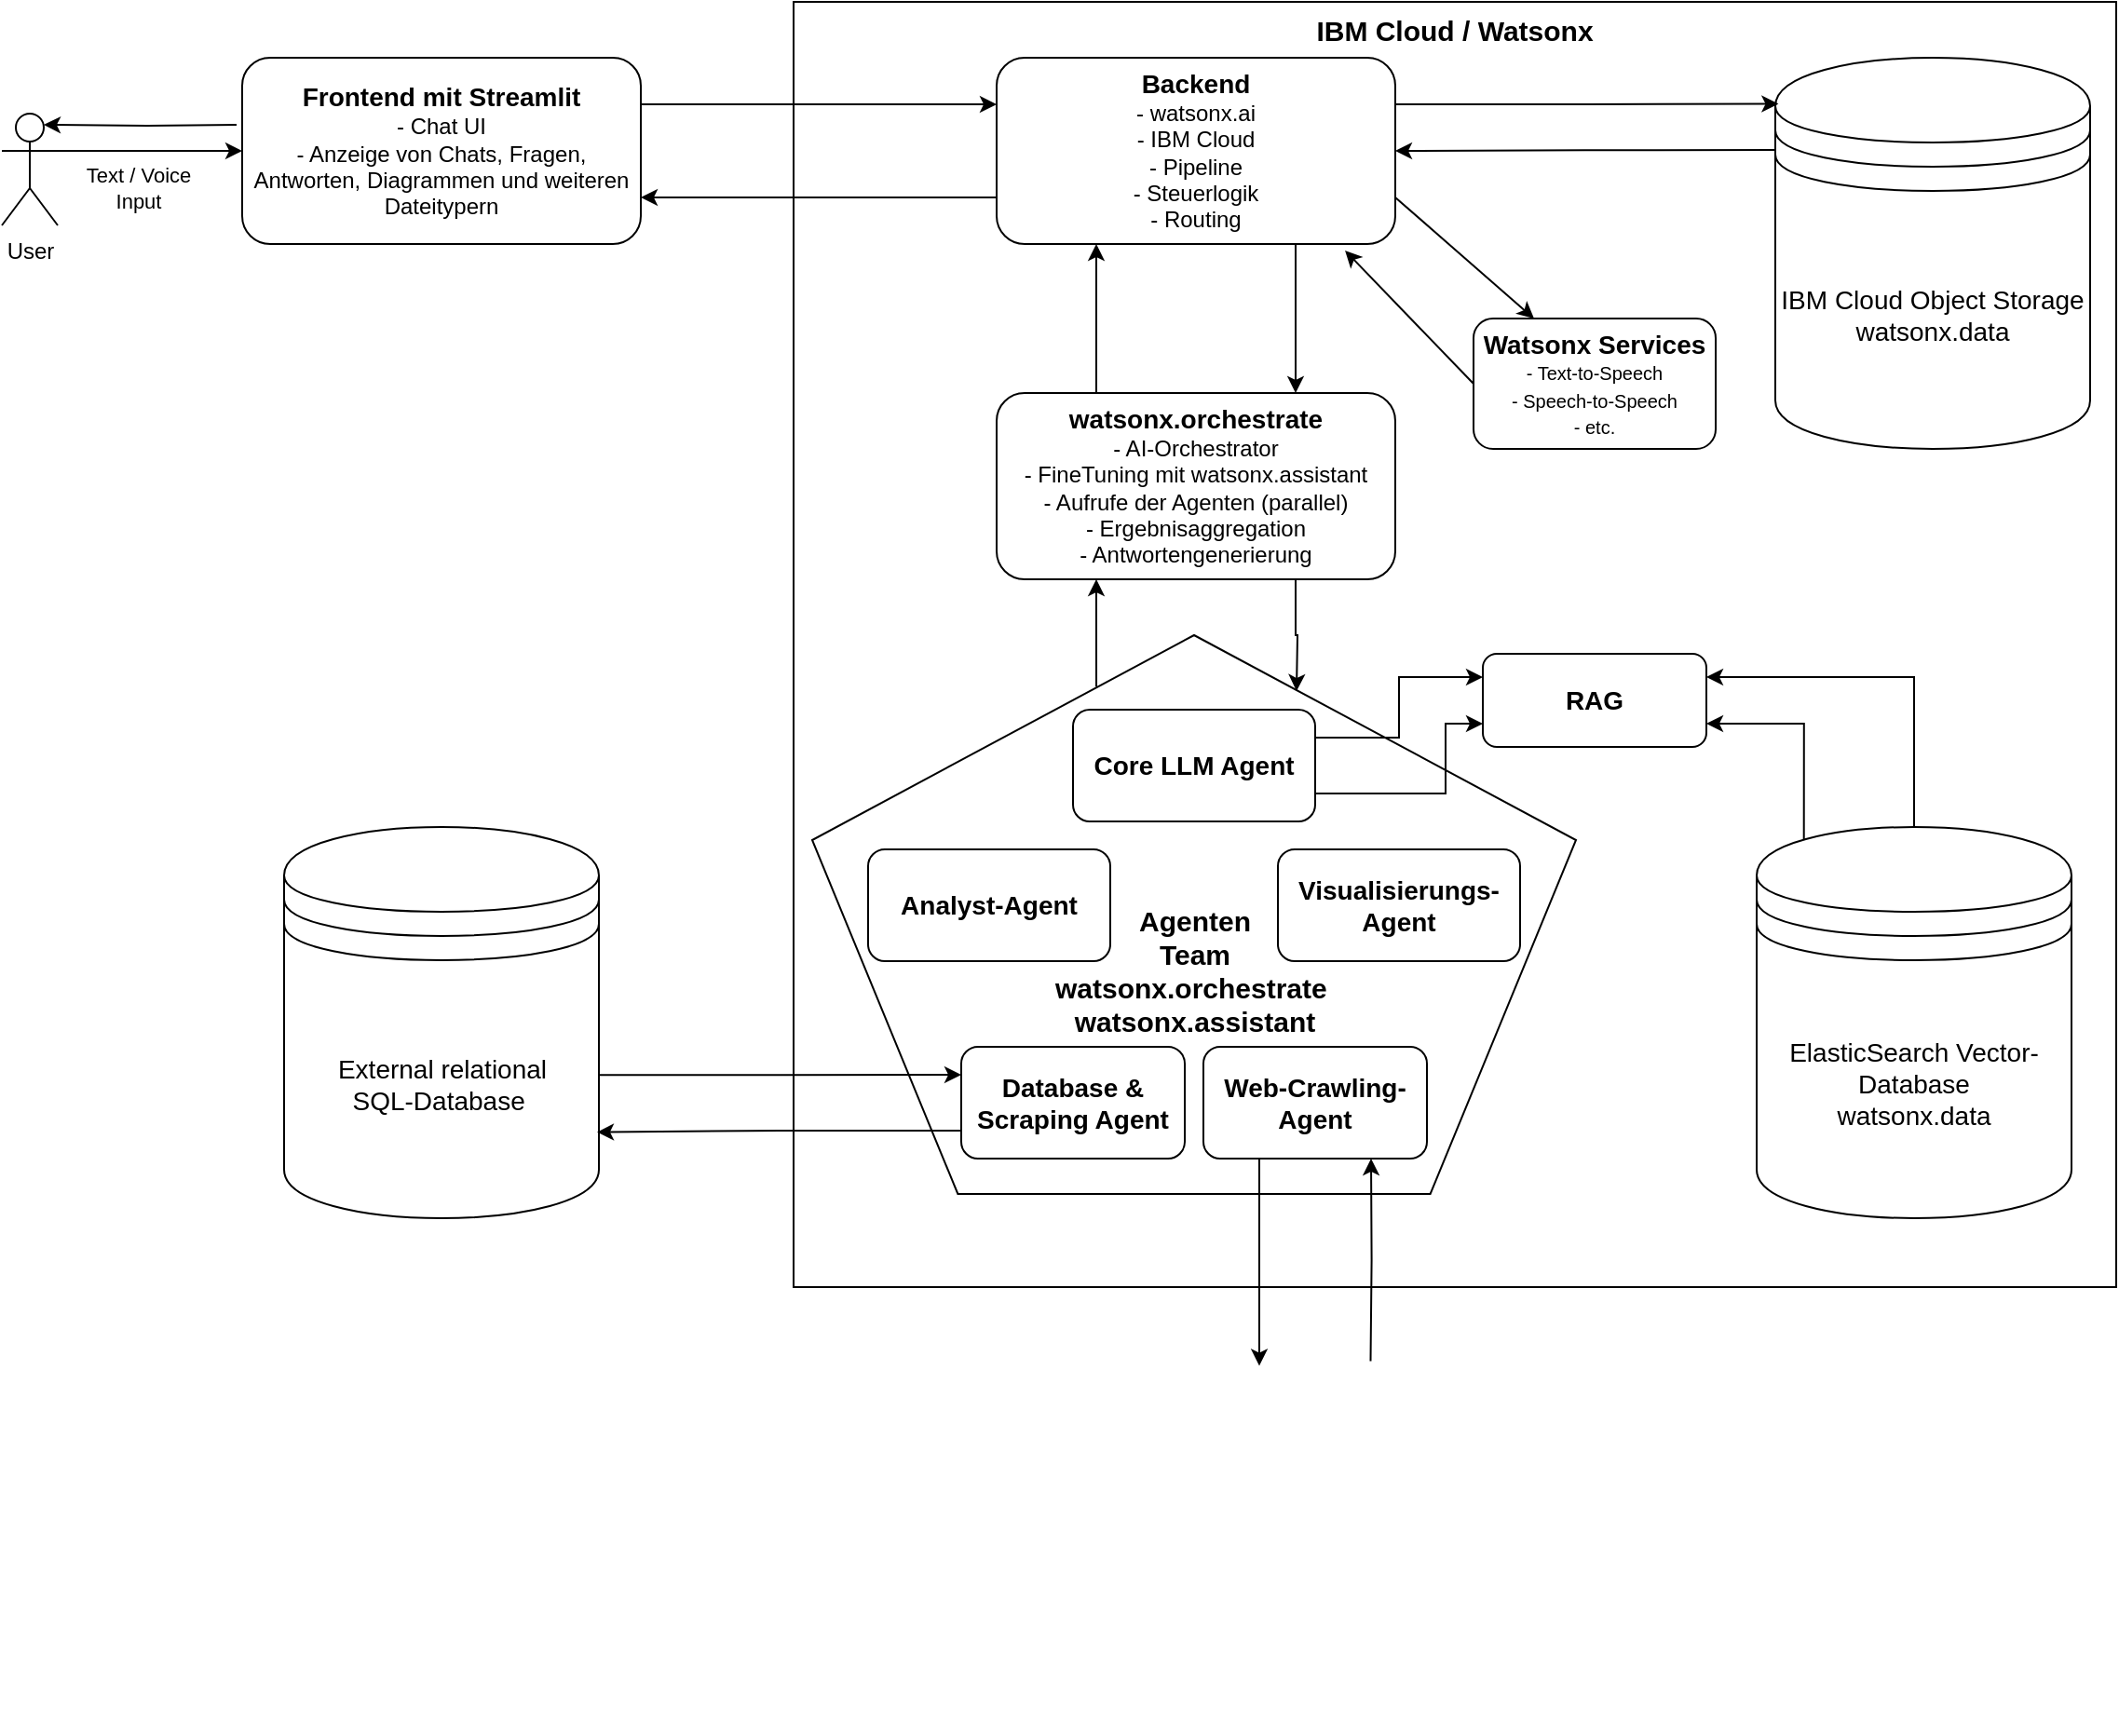 <mxfile version="26.0.4">
  <diagram name="Page-1" id="XBDeiquaIT9xVQewQTCl">
    <mxGraphModel dx="1578" dy="1051" grid="1" gridSize="10" guides="1" tooltips="1" connect="1" arrows="1" fold="1" page="1" pageScale="1" pageWidth="827" pageHeight="1169" math="0" shadow="0">
      <root>
        <mxCell id="0" />
        <mxCell id="1" parent="0" />
        <mxCell id="1FjtHnfIQoWpcN2v9poK-49" value="" style="shape=image;verticalLabelPosition=bottom;labelBackgroundColor=default;verticalAlign=top;aspect=fixed;imageAspect=0;image=https://static.vecteezy.com/system/resources/previews/007/126/469/non_2x/internet-website-click-icon-vector.jpg;movable=1;resizable=1;rotatable=1;deletable=1;editable=1;locked=0;connectable=1;" vertex="1" parent="1">
          <mxGeometry x="610" y="680" width="250" height="250" as="geometry" />
        </mxCell>
        <mxCell id="1FjtHnfIQoWpcN2v9poK-11" value="" style="rounded=0;whiteSpace=wrap;html=1;" vertex="1" parent="1">
          <mxGeometry x="450" width="710" height="690" as="geometry" />
        </mxCell>
        <mxCell id="1FjtHnfIQoWpcN2v9poK-5" style="edgeStyle=orthogonalEdgeStyle;rounded=0;orthogonalLoop=1;jettySize=auto;html=1;exitX=1;exitY=0.333;exitDx=0;exitDy=0;exitPerimeter=0;entryX=0;entryY=0.5;entryDx=0;entryDy=0;" edge="1" parent="1" source="1FjtHnfIQoWpcN2v9poK-2" target="1FjtHnfIQoWpcN2v9poK-3">
          <mxGeometry relative="1" as="geometry" />
        </mxCell>
        <mxCell id="1FjtHnfIQoWpcN2v9poK-50" value="Text / Voice&lt;br&gt;Input" style="edgeLabel;html=1;align=center;verticalAlign=middle;resizable=0;points=[];" vertex="1" connectable="0" parent="1FjtHnfIQoWpcN2v9poK-5">
          <mxGeometry x="-0.131" y="-1" relative="1" as="geometry">
            <mxPoint y="19" as="offset" />
          </mxGeometry>
        </mxCell>
        <mxCell id="1FjtHnfIQoWpcN2v9poK-2" value="User" style="shape=umlActor;verticalLabelPosition=bottom;verticalAlign=top;html=1;outlineConnect=0;" vertex="1" parent="1">
          <mxGeometry x="25" y="60" width="30" height="60" as="geometry" />
        </mxCell>
        <mxCell id="1FjtHnfIQoWpcN2v9poK-13" style="edgeStyle=orthogonalEdgeStyle;rounded=0;orthogonalLoop=1;jettySize=auto;html=1;exitX=1;exitY=0.25;exitDx=0;exitDy=0;entryX=0;entryY=0.25;entryDx=0;entryDy=0;" edge="1" parent="1" source="1FjtHnfIQoWpcN2v9poK-3" target="1FjtHnfIQoWpcN2v9poK-10">
          <mxGeometry relative="1" as="geometry" />
        </mxCell>
        <mxCell id="1FjtHnfIQoWpcN2v9poK-3" value="&lt;b&gt;&lt;font style=&quot;font-size: 14px;&quot;&gt;Frontend mit Streamlit&lt;/font&gt;&lt;/b&gt;&lt;div&gt;- Chat UI&lt;/div&gt;&lt;div&gt;- Anzeige von Chats, Fragen, Antworten, Diagrammen und weiteren Dateitypern&lt;/div&gt;" style="rounded=1;whiteSpace=wrap;html=1;" vertex="1" parent="1">
          <mxGeometry x="154" y="30" width="214" height="100" as="geometry" />
        </mxCell>
        <mxCell id="1FjtHnfIQoWpcN2v9poK-6" style="edgeStyle=orthogonalEdgeStyle;rounded=0;orthogonalLoop=1;jettySize=auto;html=1;entryX=0.75;entryY=0.1;entryDx=0;entryDy=0;entryPerimeter=0;" edge="1" parent="1" target="1FjtHnfIQoWpcN2v9poK-2">
          <mxGeometry relative="1" as="geometry">
            <mxPoint x="151" y="66" as="sourcePoint" />
          </mxGeometry>
        </mxCell>
        <mxCell id="1FjtHnfIQoWpcN2v9poK-14" style="edgeStyle=orthogonalEdgeStyle;rounded=0;orthogonalLoop=1;jettySize=auto;html=1;exitX=0;exitY=0.75;exitDx=0;exitDy=0;entryX=1;entryY=0.75;entryDx=0;entryDy=0;" edge="1" parent="1" source="1FjtHnfIQoWpcN2v9poK-10" target="1FjtHnfIQoWpcN2v9poK-3">
          <mxGeometry relative="1" as="geometry" />
        </mxCell>
        <mxCell id="1FjtHnfIQoWpcN2v9poK-26" style="edgeStyle=orthogonalEdgeStyle;rounded=0;orthogonalLoop=1;jettySize=auto;html=1;exitX=0.75;exitY=1;exitDx=0;exitDy=0;entryX=0.75;entryY=0;entryDx=0;entryDy=0;" edge="1" parent="1" source="1FjtHnfIQoWpcN2v9poK-10" target="1FjtHnfIQoWpcN2v9poK-15">
          <mxGeometry relative="1" as="geometry" />
        </mxCell>
        <mxCell id="1FjtHnfIQoWpcN2v9poK-52" style="rounded=0;orthogonalLoop=1;jettySize=auto;html=1;exitX=1;exitY=0.75;exitDx=0;exitDy=0;entryX=0.25;entryY=0;entryDx=0;entryDy=0;" edge="1" parent="1" source="1FjtHnfIQoWpcN2v9poK-10" target="1FjtHnfIQoWpcN2v9poK-51">
          <mxGeometry relative="1" as="geometry" />
        </mxCell>
        <mxCell id="1FjtHnfIQoWpcN2v9poK-10" value="&lt;b&gt;&lt;font style=&quot;font-size: 14px;&quot;&gt;Backend&lt;/font&gt;&lt;/b&gt;&lt;div&gt;- watsonx.ai&lt;/div&gt;&lt;div&gt;- IBM Cloud&lt;/div&gt;&lt;div&gt;- Pipeline&lt;br&gt;&lt;/div&gt;&lt;div&gt;- Steuerlogik&lt;/div&gt;&lt;div&gt;- Routing&lt;/div&gt;" style="rounded=1;whiteSpace=wrap;html=1;" vertex="1" parent="1">
          <mxGeometry x="559" y="30" width="214" height="100" as="geometry" />
        </mxCell>
        <mxCell id="1FjtHnfIQoWpcN2v9poK-12" value="&lt;b&gt;&lt;font style=&quot;font-size: 15px;&quot;&gt;IBM Cloud / Watsonx&lt;/font&gt;&lt;/b&gt;" style="text;html=1;align=center;verticalAlign=middle;whiteSpace=wrap;rounded=0;" vertex="1" parent="1">
          <mxGeometry x="710" width="190" height="30" as="geometry" />
        </mxCell>
        <mxCell id="1FjtHnfIQoWpcN2v9poK-27" style="edgeStyle=orthogonalEdgeStyle;rounded=0;orthogonalLoop=1;jettySize=auto;html=1;exitX=0.25;exitY=0;exitDx=0;exitDy=0;entryX=0.25;entryY=1;entryDx=0;entryDy=0;" edge="1" parent="1" source="1FjtHnfIQoWpcN2v9poK-15" target="1FjtHnfIQoWpcN2v9poK-10">
          <mxGeometry relative="1" as="geometry" />
        </mxCell>
        <mxCell id="1FjtHnfIQoWpcN2v9poK-15" value="&lt;b&gt;&lt;font style=&quot;font-size: 14px;&quot;&gt;watsonx.orchestrate&lt;/font&gt;&lt;/b&gt;&lt;div&gt;- AI-Orchestrator&lt;br&gt;&lt;/div&gt;&lt;div&gt;- FineTuning mit watsonx.assistant&lt;/div&gt;&lt;div&gt;- Aufrufe der Agenten (parallel)&lt;/div&gt;&lt;div&gt;- Ergebnisaggregation&lt;/div&gt;&lt;div&gt;- Antwortengenerierung&lt;/div&gt;" style="rounded=1;whiteSpace=wrap;html=1;" vertex="1" parent="1">
          <mxGeometry x="559" y="210" width="214" height="100" as="geometry" />
        </mxCell>
        <mxCell id="1FjtHnfIQoWpcN2v9poK-22" value="" style="whiteSpace=wrap;html=1;shape=mxgraph.basic.pentagon" vertex="1" parent="1">
          <mxGeometry x="460" y="340" width="410" height="300" as="geometry" />
        </mxCell>
        <mxCell id="1FjtHnfIQoWpcN2v9poK-47" style="edgeStyle=orthogonalEdgeStyle;rounded=0;orthogonalLoop=1;jettySize=auto;html=1;exitX=1;exitY=0.25;exitDx=0;exitDy=0;entryX=0;entryY=0.25;entryDx=0;entryDy=0;" edge="1" parent="1" source="1FjtHnfIQoWpcN2v9poK-17" target="1FjtHnfIQoWpcN2v9poK-44">
          <mxGeometry relative="1" as="geometry" />
        </mxCell>
        <mxCell id="1FjtHnfIQoWpcN2v9poK-48" style="edgeStyle=orthogonalEdgeStyle;rounded=0;orthogonalLoop=1;jettySize=auto;html=1;exitX=1;exitY=0.75;exitDx=0;exitDy=0;entryX=0;entryY=0.75;entryDx=0;entryDy=0;" edge="1" parent="1" source="1FjtHnfIQoWpcN2v9poK-17" target="1FjtHnfIQoWpcN2v9poK-44">
          <mxGeometry relative="1" as="geometry">
            <Array as="points">
              <mxPoint x="800" y="425" />
              <mxPoint x="800" y="388" />
            </Array>
          </mxGeometry>
        </mxCell>
        <mxCell id="1FjtHnfIQoWpcN2v9poK-17" value="&lt;div&gt;&lt;span style=&quot;font-size: 14px;&quot;&gt;&lt;b&gt;Core LLM Agent&lt;/b&gt;&lt;/span&gt;&lt;/div&gt;" style="rounded=1;whiteSpace=wrap;html=1;" vertex="1" parent="1">
          <mxGeometry x="600" y="380" width="130" height="60" as="geometry" />
        </mxCell>
        <mxCell id="1FjtHnfIQoWpcN2v9poK-19" value="&lt;div&gt;&lt;span style=&quot;font-size: 14px;&quot;&gt;&lt;b&gt;Database &amp;amp; Scraping Agent&lt;/b&gt;&lt;/span&gt;&lt;/div&gt;" style="rounded=1;whiteSpace=wrap;html=1;" vertex="1" parent="1">
          <mxGeometry x="540" y="561" width="120" height="60" as="geometry" />
        </mxCell>
        <mxCell id="1FjtHnfIQoWpcN2v9poK-20" value="&lt;div&gt;&lt;span style=&quot;font-size: 14px;&quot;&gt;&lt;b&gt;Web-Crawling-Agent&lt;/b&gt;&lt;/span&gt;&lt;/div&gt;" style="rounded=1;whiteSpace=wrap;html=1;" vertex="1" parent="1">
          <mxGeometry x="670" y="561" width="120" height="60" as="geometry" />
        </mxCell>
        <mxCell id="1FjtHnfIQoWpcN2v9poK-21" value="&lt;div&gt;&lt;span style=&quot;font-size: 14px;&quot;&gt;&lt;b&gt;Analyst-Agent&lt;/b&gt;&lt;/span&gt;&lt;/div&gt;" style="rounded=1;whiteSpace=wrap;html=1;" vertex="1" parent="1">
          <mxGeometry x="490" y="455" width="130" height="60" as="geometry" />
        </mxCell>
        <mxCell id="1FjtHnfIQoWpcN2v9poK-18" value="&lt;div&gt;&lt;span style=&quot;font-size: 14px;&quot;&gt;&lt;b&gt;Visualisierungs-Agent&lt;/b&gt;&lt;/span&gt;&lt;/div&gt;" style="rounded=1;whiteSpace=wrap;html=1;" vertex="1" parent="1">
          <mxGeometry x="710" y="455" width="130" height="60" as="geometry" />
        </mxCell>
        <mxCell id="1FjtHnfIQoWpcN2v9poK-23" value="&lt;b&gt;&lt;font style=&quot;font-size: 15px;&quot;&gt;Agenten&lt;/font&gt;&lt;/b&gt;&lt;div&gt;&lt;b&gt;&lt;font style=&quot;font-size: 15px;&quot;&gt;Team&lt;/font&gt;&lt;/b&gt;&lt;div&gt;&lt;b&gt;&lt;font style=&quot;font-size: 15px;&quot;&gt;watsonx.orchestrate&amp;nbsp;&lt;/font&gt;&lt;/b&gt;&lt;/div&gt;&lt;div&gt;&lt;b&gt;&lt;font style=&quot;font-size: 15px;&quot;&gt;watsonx.assistant&lt;/font&gt;&lt;/b&gt;&lt;/div&gt;&lt;/div&gt;" style="text;html=1;align=center;verticalAlign=middle;whiteSpace=wrap;rounded=0;" vertex="1" parent="1">
          <mxGeometry x="587.5" y="500" width="155" height="40" as="geometry" />
        </mxCell>
        <mxCell id="1FjtHnfIQoWpcN2v9poK-31" style="edgeStyle=orthogonalEdgeStyle;rounded=0;orthogonalLoop=1;jettySize=auto;html=1;entryX=0;entryY=0.25;entryDx=0;entryDy=0;exitX=0.994;exitY=0.634;exitDx=0;exitDy=0;exitPerimeter=0;" edge="1" parent="1" source="1FjtHnfIQoWpcN2v9poK-24" target="1FjtHnfIQoWpcN2v9poK-19">
          <mxGeometry relative="1" as="geometry">
            <mxPoint x="350" y="580" as="sourcePoint" />
          </mxGeometry>
        </mxCell>
        <mxCell id="1FjtHnfIQoWpcN2v9poK-24" value="&lt;font style=&quot;font-size: 14px;&quot;&gt;External relational &lt;br&gt;SQL-Database&amp;nbsp;&lt;/font&gt;" style="shape=datastore;whiteSpace=wrap;html=1;" vertex="1" parent="1">
          <mxGeometry x="176.5" y="443" width="169" height="210" as="geometry" />
        </mxCell>
        <mxCell id="1FjtHnfIQoWpcN2v9poK-28" style="edgeStyle=orthogonalEdgeStyle;rounded=0;orthogonalLoop=1;jettySize=auto;html=1;exitX=0.75;exitY=1;exitDx=0;exitDy=0;" edge="1" parent="1" source="1FjtHnfIQoWpcN2v9poK-15">
          <mxGeometry relative="1" as="geometry">
            <mxPoint x="720" y="370" as="targetPoint" />
          </mxGeometry>
        </mxCell>
        <mxCell id="1FjtHnfIQoWpcN2v9poK-29" style="edgeStyle=orthogonalEdgeStyle;rounded=0;orthogonalLoop=1;jettySize=auto;html=1;entryX=0.25;entryY=1;entryDx=0;entryDy=0;exitX=0.372;exitY=0.092;exitDx=0;exitDy=0;exitPerimeter=0;" edge="1" parent="1" source="1FjtHnfIQoWpcN2v9poK-22" target="1FjtHnfIQoWpcN2v9poK-15">
          <mxGeometry relative="1" as="geometry" />
        </mxCell>
        <mxCell id="1FjtHnfIQoWpcN2v9poK-30" style="edgeStyle=orthogonalEdgeStyle;rounded=0;orthogonalLoop=1;jettySize=auto;html=1;exitX=0;exitY=0.75;exitDx=0;exitDy=0;entryX=0.994;entryY=0.78;entryDx=0;entryDy=0;entryPerimeter=0;" edge="1" parent="1" source="1FjtHnfIQoWpcN2v9poK-19" target="1FjtHnfIQoWpcN2v9poK-24">
          <mxGeometry relative="1" as="geometry" />
        </mxCell>
        <mxCell id="1FjtHnfIQoWpcN2v9poK-45" style="edgeStyle=orthogonalEdgeStyle;rounded=0;orthogonalLoop=1;jettySize=auto;html=1;exitX=0.5;exitY=0;exitDx=0;exitDy=0;entryX=1;entryY=0.25;entryDx=0;entryDy=0;" edge="1" parent="1" source="1FjtHnfIQoWpcN2v9poK-33" target="1FjtHnfIQoWpcN2v9poK-44">
          <mxGeometry relative="1" as="geometry" />
        </mxCell>
        <mxCell id="1FjtHnfIQoWpcN2v9poK-46" style="edgeStyle=orthogonalEdgeStyle;rounded=0;orthogonalLoop=1;jettySize=auto;html=1;exitX=0.15;exitY=0.05;exitDx=0;exitDy=0;exitPerimeter=0;entryX=1;entryY=0.75;entryDx=0;entryDy=0;" edge="1" parent="1" source="1FjtHnfIQoWpcN2v9poK-33" target="1FjtHnfIQoWpcN2v9poK-44">
          <mxGeometry relative="1" as="geometry">
            <Array as="points">
              <mxPoint x="992" y="388" />
            </Array>
          </mxGeometry>
        </mxCell>
        <mxCell id="1FjtHnfIQoWpcN2v9poK-33" value="&lt;span style=&quot;font-size: 14px;&quot;&gt;ElasticSearch Vector-Database&lt;/span&gt;&lt;div&gt;&lt;span style=&quot;font-size: 14px;&quot;&gt;watsonx.data&lt;/span&gt;&lt;/div&gt;" style="shape=datastore;whiteSpace=wrap;html=1;" vertex="1" parent="1">
          <mxGeometry x="967" y="443" width="169" height="210" as="geometry" />
        </mxCell>
        <mxCell id="1FjtHnfIQoWpcN2v9poK-39" style="edgeStyle=orthogonalEdgeStyle;rounded=0;orthogonalLoop=1;jettySize=auto;html=1;exitX=0.879;exitY=-0.001;exitDx=0;exitDy=0;entryX=0.75;entryY=1;entryDx=0;entryDy=0;exitPerimeter=0;" edge="1" parent="1" target="1FjtHnfIQoWpcN2v9poK-20">
          <mxGeometry relative="1" as="geometry">
            <mxPoint x="759.75" y="729.75" as="sourcePoint" />
          </mxGeometry>
        </mxCell>
        <mxCell id="1FjtHnfIQoWpcN2v9poK-38" style="edgeStyle=orthogonalEdgeStyle;rounded=0;orthogonalLoop=1;jettySize=auto;html=1;exitX=0.25;exitY=1;exitDx=0;exitDy=0;entryX=0.64;entryY=0.009;entryDx=0;entryDy=0;entryPerimeter=0;" edge="1" parent="1" source="1FjtHnfIQoWpcN2v9poK-20">
          <mxGeometry relative="1" as="geometry">
            <mxPoint x="700" y="732.25" as="targetPoint" />
          </mxGeometry>
        </mxCell>
        <mxCell id="1FjtHnfIQoWpcN2v9poK-42" style="edgeStyle=orthogonalEdgeStyle;rounded=0;orthogonalLoop=1;jettySize=auto;html=1;exitX=0.005;exitY=0.236;exitDx=0;exitDy=0;entryX=1;entryY=0.5;entryDx=0;entryDy=0;exitPerimeter=0;" edge="1" parent="1" source="1FjtHnfIQoWpcN2v9poK-40" target="1FjtHnfIQoWpcN2v9poK-10">
          <mxGeometry relative="1" as="geometry" />
        </mxCell>
        <mxCell id="1FjtHnfIQoWpcN2v9poK-40" value="&lt;span style=&quot;font-size: 14px;&quot;&gt;IBM Cloud Object Storage&lt;/span&gt;&lt;div&gt;&lt;span style=&quot;font-size: 14px;&quot;&gt;watsonx.data&lt;/span&gt;&lt;/div&gt;" style="shape=datastore;whiteSpace=wrap;html=1;" vertex="1" parent="1">
          <mxGeometry x="977" y="30" width="169" height="210" as="geometry" />
        </mxCell>
        <mxCell id="1FjtHnfIQoWpcN2v9poK-41" style="edgeStyle=orthogonalEdgeStyle;rounded=0;orthogonalLoop=1;jettySize=auto;html=1;exitX=1;exitY=0.25;exitDx=0;exitDy=0;entryX=0.01;entryY=0.118;entryDx=0;entryDy=0;entryPerimeter=0;" edge="1" parent="1" source="1FjtHnfIQoWpcN2v9poK-10" target="1FjtHnfIQoWpcN2v9poK-40">
          <mxGeometry relative="1" as="geometry" />
        </mxCell>
        <mxCell id="1FjtHnfIQoWpcN2v9poK-44" value="&lt;span style=&quot;font-size: 14px;&quot;&gt;&lt;b&gt;RAG&lt;/b&gt;&lt;/span&gt;" style="rounded=1;whiteSpace=wrap;html=1;" vertex="1" parent="1">
          <mxGeometry x="820" y="350" width="120" height="50" as="geometry" />
        </mxCell>
        <mxCell id="1FjtHnfIQoWpcN2v9poK-51" value="&lt;span style=&quot;font-size: 14px;&quot;&gt;&lt;b&gt;Watsonx Services&lt;/b&gt;&lt;/span&gt;&lt;div&gt;&lt;font size=&quot;1&quot;&gt;- Text-to-Speech&lt;/font&gt;&lt;/div&gt;&lt;div&gt;&lt;font size=&quot;1&quot;&gt;- Speech-to-Speech&lt;/font&gt;&lt;/div&gt;&lt;div&gt;&lt;font size=&quot;1&quot;&gt;- etc.&lt;/font&gt;&lt;/div&gt;" style="rounded=1;whiteSpace=wrap;html=1;" vertex="1" parent="1">
          <mxGeometry x="815" y="170" width="130" height="70" as="geometry" />
        </mxCell>
        <mxCell id="1FjtHnfIQoWpcN2v9poK-53" style="rounded=0;orthogonalLoop=1;jettySize=auto;html=1;exitX=0;exitY=0.5;exitDx=0;exitDy=0;entryX=0.874;entryY=1.035;entryDx=0;entryDy=0;entryPerimeter=0;" edge="1" parent="1" source="1FjtHnfIQoWpcN2v9poK-51" target="1FjtHnfIQoWpcN2v9poK-10">
          <mxGeometry relative="1" as="geometry" />
        </mxCell>
      </root>
    </mxGraphModel>
  </diagram>
</mxfile>
